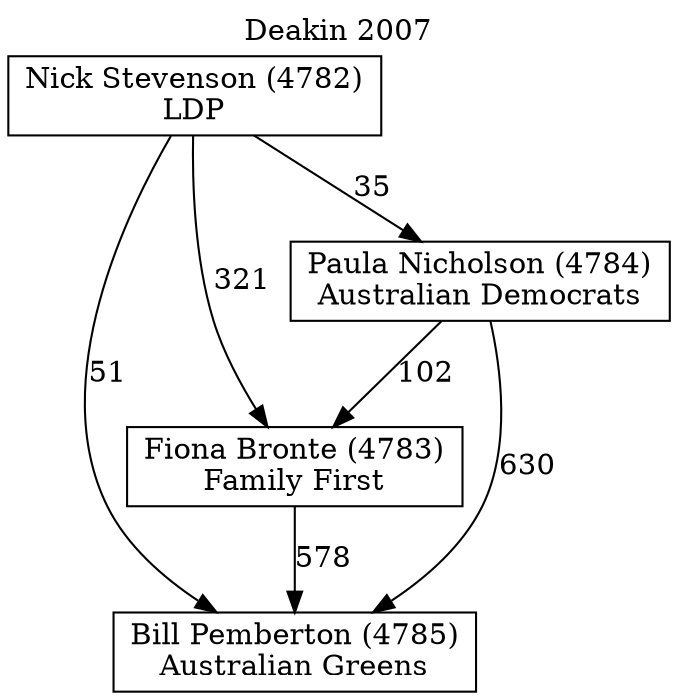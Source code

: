// House preference flow
digraph "Bill Pemberton (4785)_Deakin_2007" {
	graph [label="Deakin 2007" labelloc=t mclimit=10]
	node [shape=box]
	"Bill Pemberton (4785)" [label="Bill Pemberton (4785)
Australian Greens"]
	"Fiona Bronte (4783)" [label="Fiona Bronte (4783)
Family First"]
	"Nick Stevenson (4782)" [label="Nick Stevenson (4782)
LDP"]
	"Paula Nicholson (4784)" [label="Paula Nicholson (4784)
Australian Democrats"]
	"Fiona Bronte (4783)" -> "Bill Pemberton (4785)" [label=578]
	"Nick Stevenson (4782)" -> "Bill Pemberton (4785)" [label=51]
	"Nick Stevenson (4782)" -> "Fiona Bronte (4783)" [label=321]
	"Nick Stevenson (4782)" -> "Paula Nicholson (4784)" [label=35]
	"Paula Nicholson (4784)" -> "Bill Pemberton (4785)" [label=630]
	"Paula Nicholson (4784)" -> "Fiona Bronte (4783)" [label=102]
}
